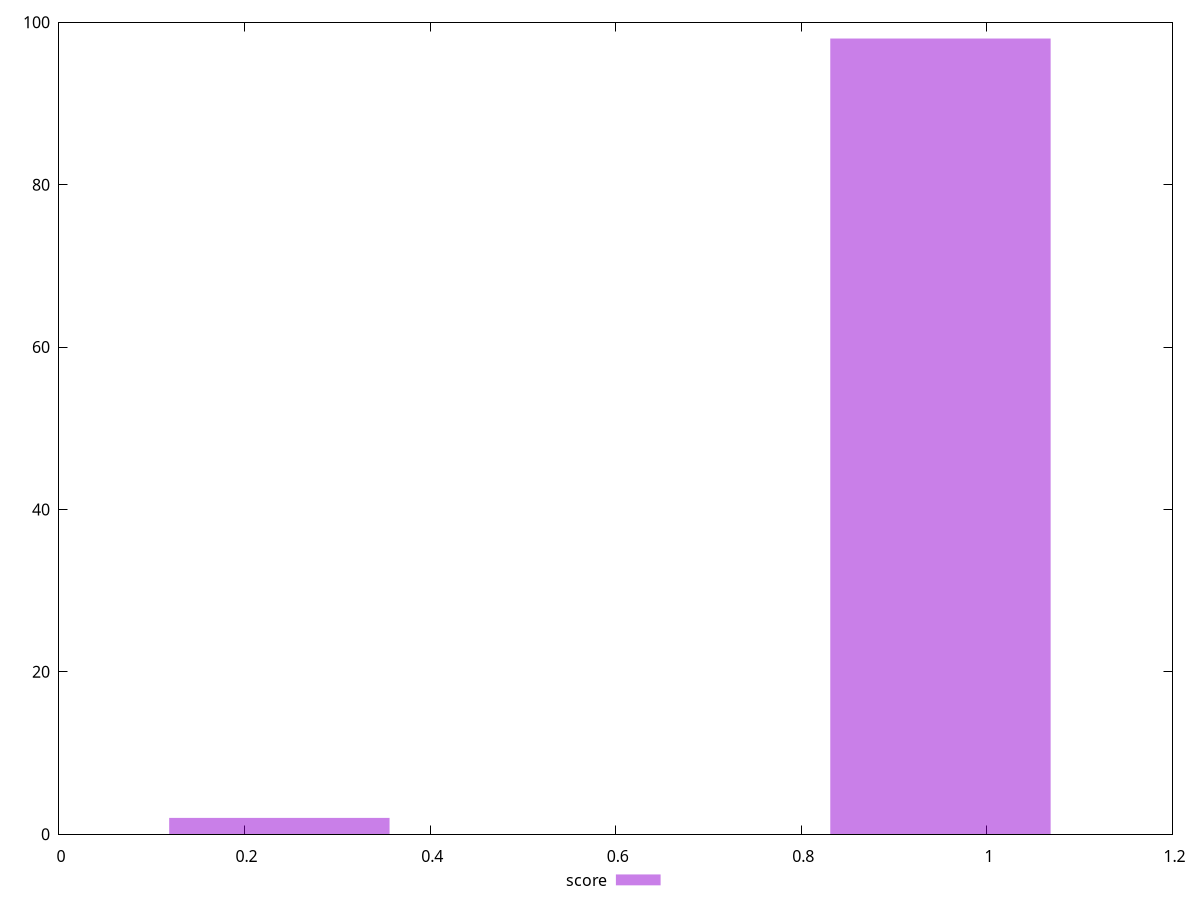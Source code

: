reset
set terminal svg size 640, 490 enhanced background rgb 'white'
set output "reprap/first-meaningful-paint/samples/pages/score/histogram.svg"

$score <<EOF
0.2374811055172454 2
0.9499244220689816 98
EOF

set key outside below
set boxwidth 0.2374811055172454
set yrange [0:100]
set style fill transparent solid 0.5 noborder

plot \
  $score title "score" with boxes, \


reset